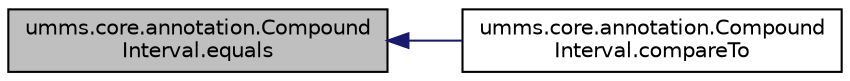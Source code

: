 digraph "umms.core.annotation.CompoundInterval.equals"
{
  edge [fontname="Helvetica",fontsize="10",labelfontname="Helvetica",labelfontsize="10"];
  node [fontname="Helvetica",fontsize="10",shape=record];
  rankdir="LR";
  Node1 [label="umms.core.annotation.Compound\lInterval.equals",height=0.2,width=0.4,color="black", fillcolor="grey75", style="filled" fontcolor="black"];
  Node1 -> Node2 [dir="back",color="midnightblue",fontsize="10",style="solid",fontname="Helvetica"];
  Node2 [label="umms.core.annotation.Compound\lInterval.compareTo",height=0.2,width=0.4,color="black", fillcolor="white", style="filled",URL="$classumms_1_1core_1_1annotation_1_1_compound_interval.html#ad6a78ea63b868ff8265595187b58a4e6"];
}
